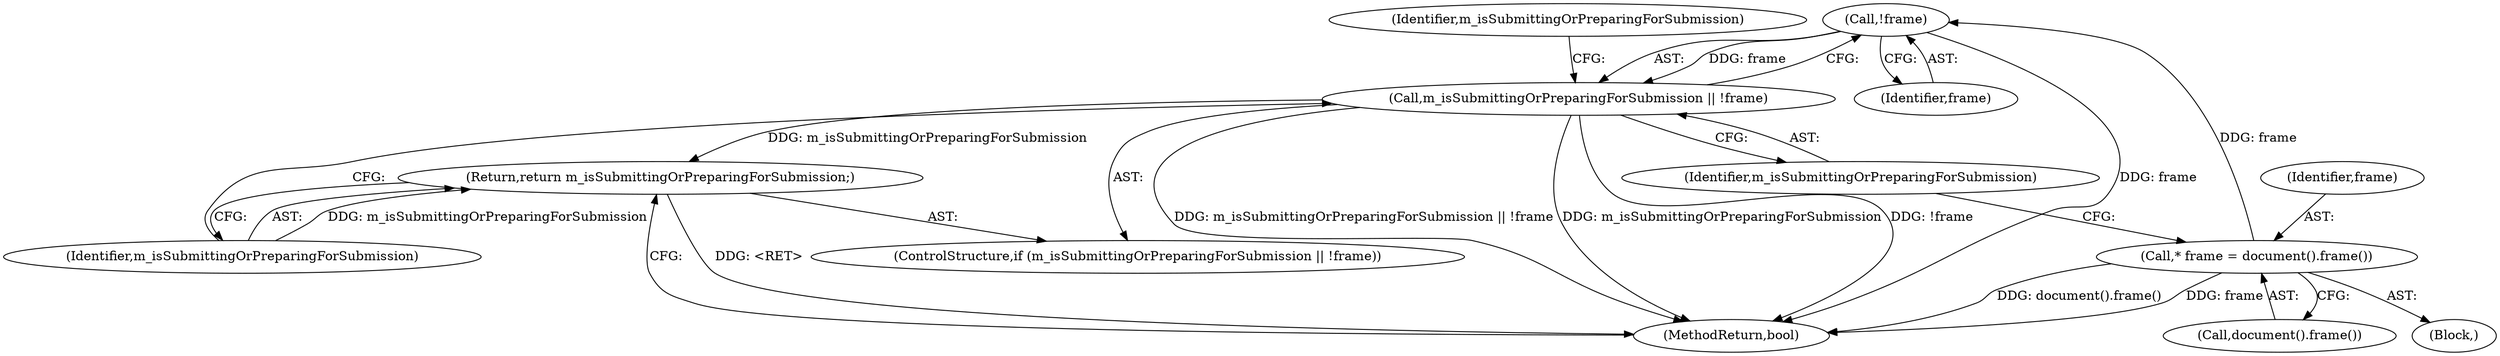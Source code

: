 digraph "0_Chrome_4d77eed905ce1d00361282e8822a2a3be61d25c0@pointer" {
"1000111" [label="(Call,!frame)"];
"1000105" [label="(Call,* frame = document().frame())"];
"1000109" [label="(Call,m_isSubmittingOrPreparingForSubmission || !frame)"];
"1000113" [label="(Return,return m_isSubmittingOrPreparingForSubmission;)"];
"1000166" [label="(MethodReturn,bool)"];
"1000111" [label="(Call,!frame)"];
"1000109" [label="(Call,m_isSubmittingOrPreparingForSubmission || !frame)"];
"1000107" [label="(Call,document().frame())"];
"1000114" [label="(Identifier,m_isSubmittingOrPreparingForSubmission)"];
"1000112" [label="(Identifier,frame)"];
"1000105" [label="(Call,* frame = document().frame())"];
"1000110" [label="(Identifier,m_isSubmittingOrPreparingForSubmission)"];
"1000113" [label="(Return,return m_isSubmittingOrPreparingForSubmission;)"];
"1000106" [label="(Identifier,frame)"];
"1000102" [label="(Block,)"];
"1000108" [label="(ControlStructure,if (m_isSubmittingOrPreparingForSubmission || !frame))"];
"1000116" [label="(Identifier,m_isSubmittingOrPreparingForSubmission)"];
"1000111" -> "1000109"  [label="AST: "];
"1000111" -> "1000112"  [label="CFG: "];
"1000112" -> "1000111"  [label="AST: "];
"1000109" -> "1000111"  [label="CFG: "];
"1000111" -> "1000166"  [label="DDG: frame"];
"1000111" -> "1000109"  [label="DDG: frame"];
"1000105" -> "1000111"  [label="DDG: frame"];
"1000105" -> "1000102"  [label="AST: "];
"1000105" -> "1000107"  [label="CFG: "];
"1000106" -> "1000105"  [label="AST: "];
"1000107" -> "1000105"  [label="AST: "];
"1000110" -> "1000105"  [label="CFG: "];
"1000105" -> "1000166"  [label="DDG: document().frame()"];
"1000105" -> "1000166"  [label="DDG: frame"];
"1000109" -> "1000108"  [label="AST: "];
"1000109" -> "1000110"  [label="CFG: "];
"1000110" -> "1000109"  [label="AST: "];
"1000114" -> "1000109"  [label="CFG: "];
"1000116" -> "1000109"  [label="CFG: "];
"1000109" -> "1000166"  [label="DDG: m_isSubmittingOrPreparingForSubmission"];
"1000109" -> "1000166"  [label="DDG: !frame"];
"1000109" -> "1000166"  [label="DDG: m_isSubmittingOrPreparingForSubmission || !frame"];
"1000109" -> "1000113"  [label="DDG: m_isSubmittingOrPreparingForSubmission"];
"1000113" -> "1000108"  [label="AST: "];
"1000113" -> "1000114"  [label="CFG: "];
"1000114" -> "1000113"  [label="AST: "];
"1000166" -> "1000113"  [label="CFG: "];
"1000113" -> "1000166"  [label="DDG: <RET>"];
"1000114" -> "1000113"  [label="DDG: m_isSubmittingOrPreparingForSubmission"];
}
